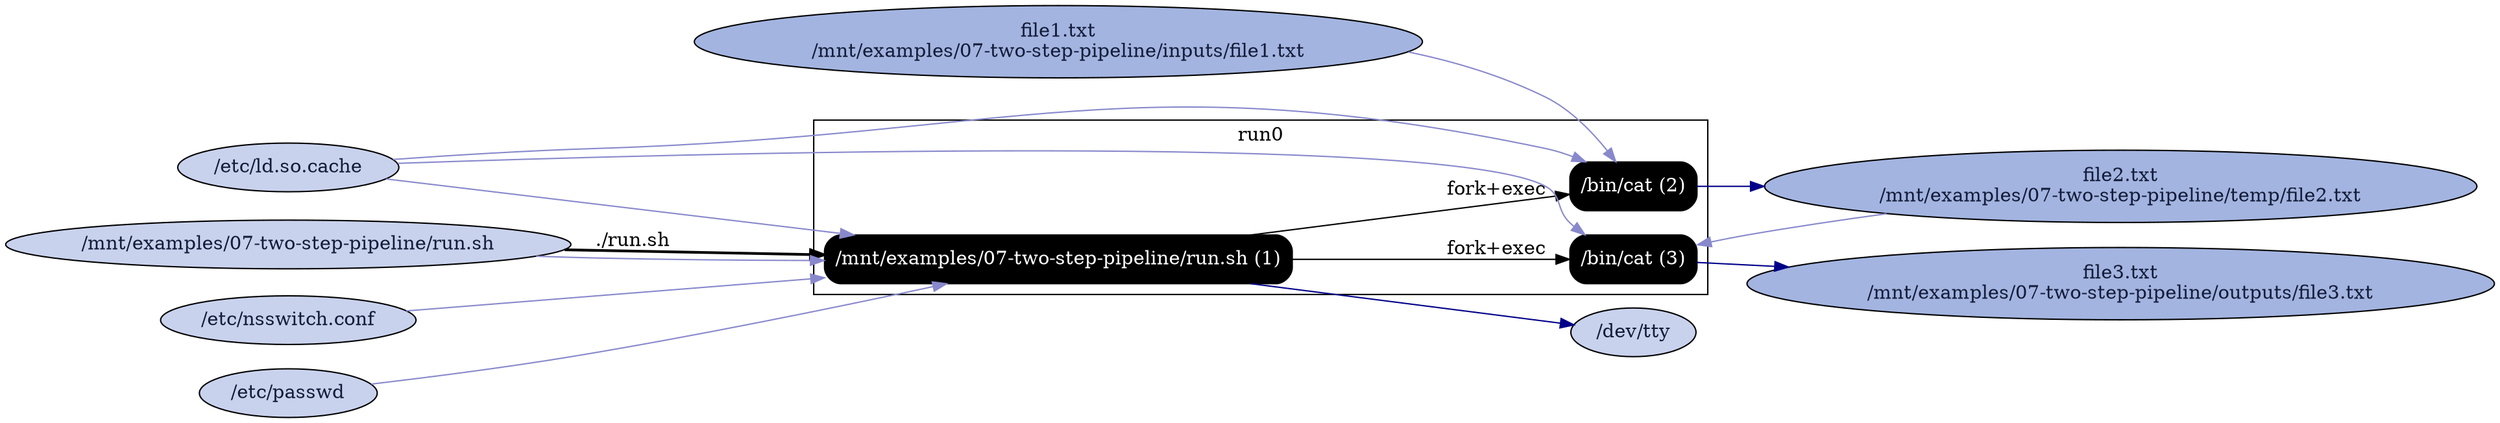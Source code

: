 digraph G {
    rankdir=LR;

    /* programs */
    node [shape=box fontcolor=white fillcolor=black style="filled,rounded"];
    subgraph cluster_run0 {
        label="run0";
        prog0 [label="/mnt/examples/07-two-step-pipeline/run.sh (1)"];
        prog1 [label="/bin/cat (2)"];
        prog0 -> prog1 [label="fork+exec"];
        prog2 [label="/bin/cat (3)"];
        prog0 -> prog2 [label="fork+exec"];
    }

    node [shape=ellipse fontcolor="#131C39" fillcolor="#C9D2ED"];

    /* other files */
    "/dev/tty";
    "/etc/ld.so.cache";
    "/etc/nsswitch.conf";
    "/etc/passwd";
    "/mnt/examples/07-two-step-pipeline/inputs/file1.txt" [fillcolor="#A3B4E0", label="file1.txt\n/mnt/examples/07-two-step-pipeline/inputs/file1.txt"];
    "/mnt/examples/07-two-step-pipeline/outputs/file3.txt" [fillcolor="#A3B4E0", label="file3.txt\n/mnt/examples/07-two-step-pipeline/outputs/file3.txt"];
    "/mnt/examples/07-two-step-pipeline/run.sh";
    "/mnt/examples/07-two-step-pipeline/temp/file2.txt" [fillcolor="#A3B4E0", label="file2.txt\n/mnt/examples/07-two-step-pipeline/temp/file2.txt"];

    "/mnt/examples/07-two-step-pipeline/run.sh" -> prog0 [style=bold, label="./run.sh"];
    "/etc/ld.so.cache" -> prog0 [color="#8888CC"];
    prog0 -> "/dev/tty" [color="#000088"];
    "/etc/nsswitch.conf" -> prog0 [color="#8888CC"];
    "/etc/passwd" -> prog0 [color="#8888CC"];
    "/mnt/examples/07-two-step-pipeline/run.sh" -> prog0 [color="#8888CC"];
    prog1 -> "/mnt/examples/07-two-step-pipeline/temp/file2.txt" [color="#000088"];
    "/etc/ld.so.cache" -> prog1 [color="#8888CC"];
    "/mnt/examples/07-two-step-pipeline/inputs/file1.txt" -> prog1 [color="#8888CC"];
    prog2 -> "/mnt/examples/07-two-step-pipeline/outputs/file3.txt" [color="#000088"];
    "/etc/ld.so.cache" -> prog2 [color="#8888CC"];
    "/mnt/examples/07-two-step-pipeline/temp/file2.txt" -> prog2 [color="#8888CC"];
}
